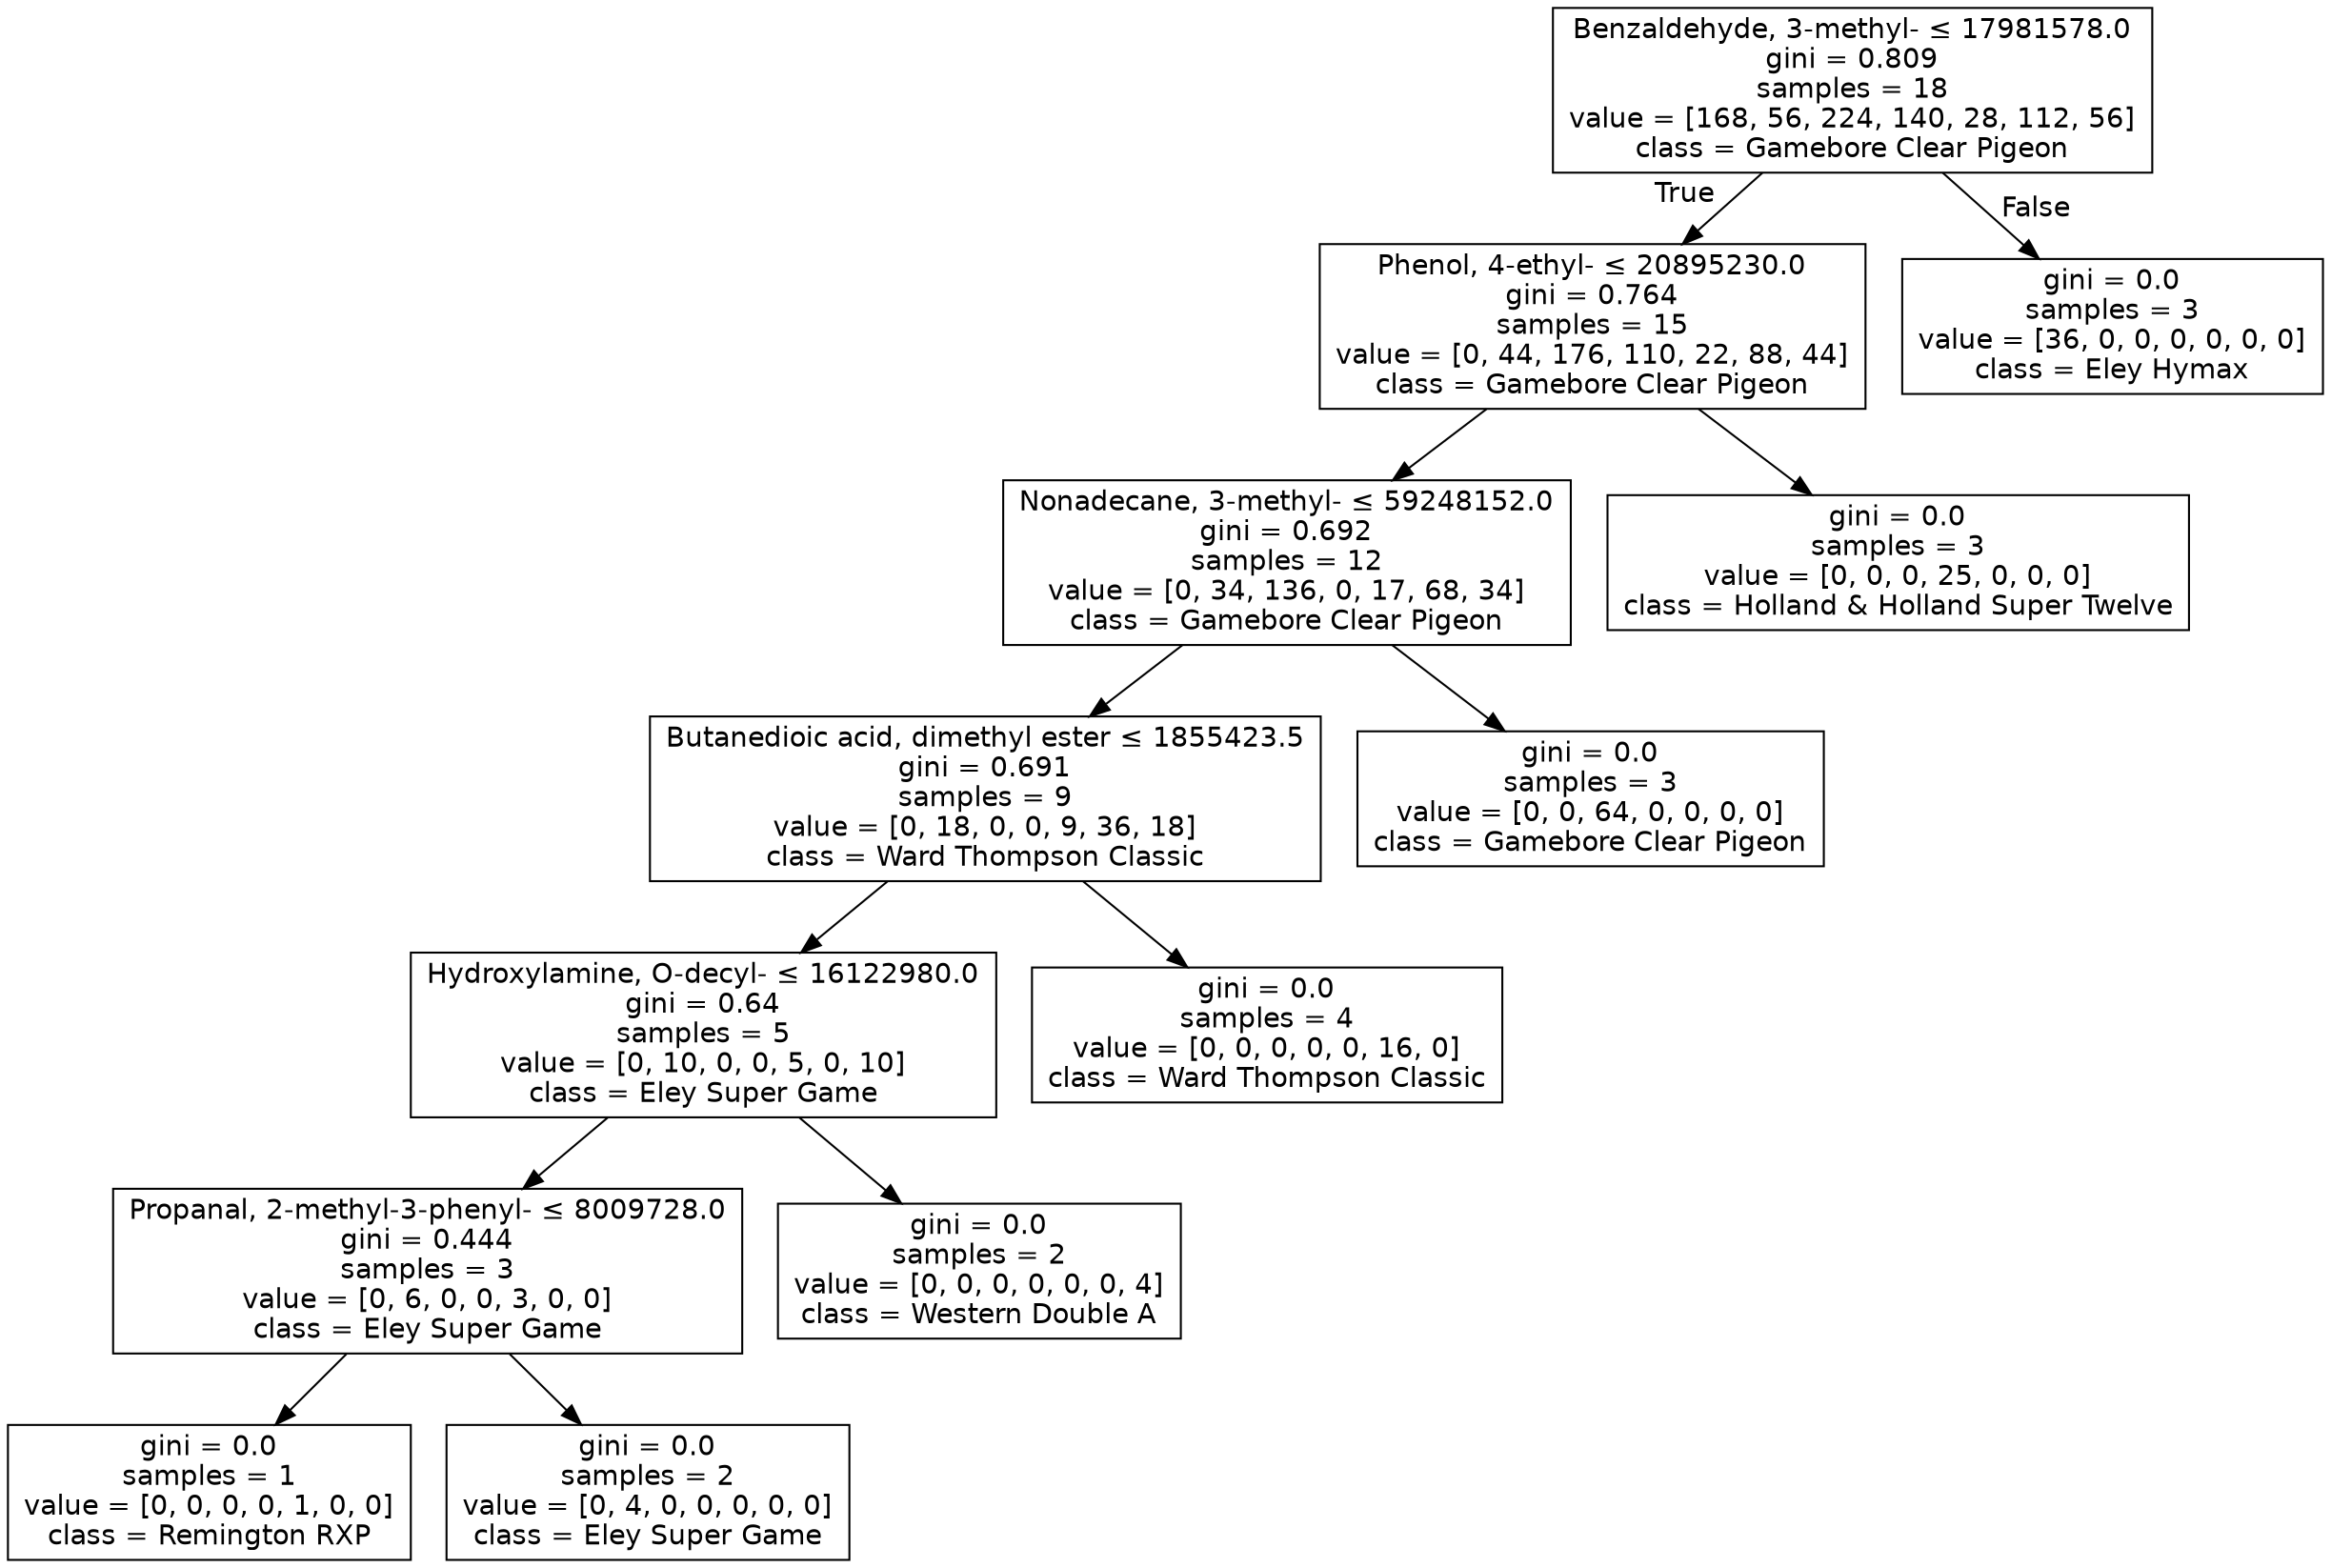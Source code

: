 digraph Tree {
node [shape=box, fontname="helvetica"] ;
edge [fontname="helvetica"] ;
0 [label=<Benzaldehyde, 3-methyl- &le; 17981578.0<br/>gini = 0.809<br/>samples = 18<br/>value = [168, 56, 224, 140, 28, 112, 56]<br/>class = Gamebore Clear Pigeon>] ;
1 [label=<Phenol, 4-ethyl- &le; 20895230.0<br/>gini = 0.764<br/>samples = 15<br/>value = [0, 44, 176, 110, 22, 88, 44]<br/>class = Gamebore Clear Pigeon>] ;
0 -> 1 [labeldistance=2.5, labelangle=45, headlabel="True"] ;
2 [label=<Nonadecane, 3-methyl- &le; 59248152.0<br/>gini = 0.692<br/>samples = 12<br/>value = [0, 34, 136, 0, 17, 68, 34]<br/>class = Gamebore Clear Pigeon>] ;
1 -> 2 ;
3 [label=<Butanedioic acid, dimethyl ester &le; 1855423.5<br/>gini = 0.691<br/>samples = 9<br/>value = [0, 18, 0, 0, 9, 36, 18]<br/>class = Ward Thompson Classic>] ;
2 -> 3 ;
4 [label=<Hydroxylamine, O-decyl- &le; 16122980.0<br/>gini = 0.64<br/>samples = 5<br/>value = [0, 10, 0, 0, 5, 0, 10]<br/>class = Eley Super Game>] ;
3 -> 4 ;
5 [label=<Propanal, 2-methyl-3-phenyl- &le; 8009728.0<br/>gini = 0.444<br/>samples = 3<br/>value = [0, 6, 0, 0, 3, 0, 0]<br/>class = Eley Super Game>] ;
4 -> 5 ;
6 [label=<gini = 0.0<br/>samples = 1<br/>value = [0, 0, 0, 0, 1, 0, 0]<br/>class = Remington RXP>] ;
5 -> 6 ;
7 [label=<gini = 0.0<br/>samples = 2<br/>value = [0, 4, 0, 0, 0, 0, 0]<br/>class = Eley Super Game>] ;
5 -> 7 ;
8 [label=<gini = 0.0<br/>samples = 2<br/>value = [0, 0, 0, 0, 0, 0, 4]<br/>class = Western Double A>] ;
4 -> 8 ;
9 [label=<gini = 0.0<br/>samples = 4<br/>value = [0, 0, 0, 0, 0, 16, 0]<br/>class = Ward Thompson Classic>] ;
3 -> 9 ;
10 [label=<gini = 0.0<br/>samples = 3<br/>value = [0, 0, 64, 0, 0, 0, 0]<br/>class = Gamebore Clear Pigeon>] ;
2 -> 10 ;
11 [label=<gini = 0.0<br/>samples = 3<br/>value = [0, 0, 0, 25, 0, 0, 0]<br/>class = Holland &amp; Holland Super Twelve>] ;
1 -> 11 ;
12 [label=<gini = 0.0<br/>samples = 3<br/>value = [36, 0, 0, 0, 0, 0, 0]<br/>class = Eley Hymax>] ;
0 -> 12 [labeldistance=2.5, labelangle=-45, headlabel="False"] ;
}
